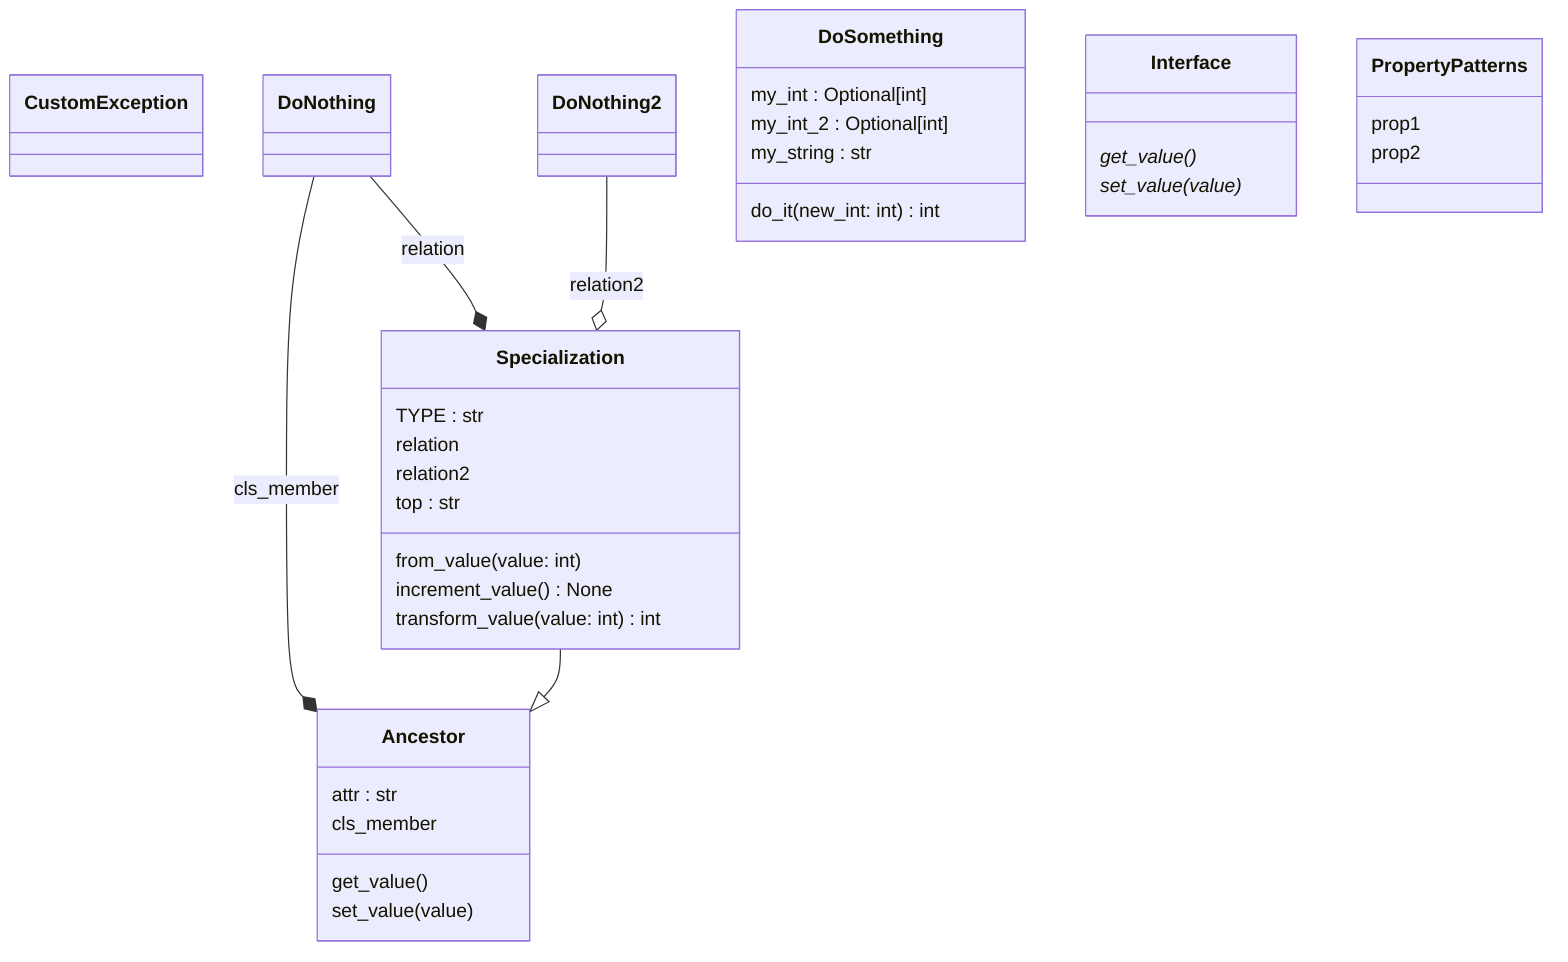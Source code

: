 classDiagram
  class Ancestor {
    attr : str
    cls_member
    get_value()
    set_value(value)
  }
  class CustomException {
  }
  class DoNothing {
  }
  class DoNothing2 {
  }
  class DoSomething {
    my_int : Optional[int]
    my_int_2 : Optional[int]
    my_string : str
    do_it(new_int: int) int
  }
  class Interface {
    get_value()*
    set_value(value)*
  }
  class PropertyPatterns {
    prop1
    prop2
  }
  class Specialization {
    TYPE : str
    relation
    relation2
    top : str
    from_value(value: int)
    increment_value() None
    transform_value(value: int) int
  }
  Specialization --|> Ancestor
  DoNothing --* Ancestor : cls_member
  DoNothing --* Specialization : relation
  DoNothing2 --o Specialization : relation2